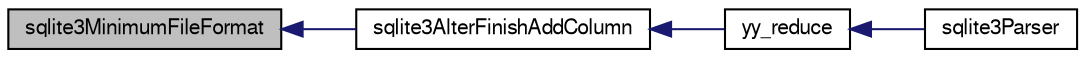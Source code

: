 digraph "sqlite3MinimumFileFormat"
{
  edge [fontname="FreeSans",fontsize="10",labelfontname="FreeSans",labelfontsize="10"];
  node [fontname="FreeSans",fontsize="10",shape=record];
  rankdir="LR";
  Node598493 [label="sqlite3MinimumFileFormat",height=0.2,width=0.4,color="black", fillcolor="grey75", style="filled", fontcolor="black"];
  Node598493 -> Node598494 [dir="back",color="midnightblue",fontsize="10",style="solid",fontname="FreeSans"];
  Node598494 [label="sqlite3AlterFinishAddColumn",height=0.2,width=0.4,color="black", fillcolor="white", style="filled",URL="$sqlite3_8c.html#a392e1e5be904b01216faae16a77c2c31"];
  Node598494 -> Node598495 [dir="back",color="midnightblue",fontsize="10",style="solid",fontname="FreeSans"];
  Node598495 [label="yy_reduce",height=0.2,width=0.4,color="black", fillcolor="white", style="filled",URL="$sqlite3_8c.html#a7c419a9b25711c666a9a2449ef377f14"];
  Node598495 -> Node598496 [dir="back",color="midnightblue",fontsize="10",style="solid",fontname="FreeSans"];
  Node598496 [label="sqlite3Parser",height=0.2,width=0.4,color="black", fillcolor="white", style="filled",URL="$sqlite3_8c.html#a0327d71a5fabe0b6a343d78a2602e72a"];
}
